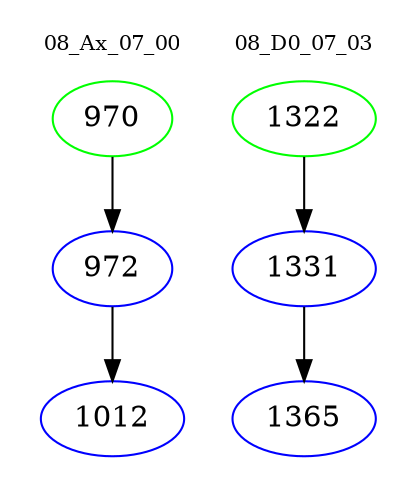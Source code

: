 digraph{
subgraph cluster_0 {
color = white
label = "08_Ax_07_00";
fontsize=10;
T0_970 [label="970", color="green"]
T0_970 -> T0_972 [color="black"]
T0_972 [label="972", color="blue"]
T0_972 -> T0_1012 [color="black"]
T0_1012 [label="1012", color="blue"]
}
subgraph cluster_1 {
color = white
label = "08_D0_07_03";
fontsize=10;
T1_1322 [label="1322", color="green"]
T1_1322 -> T1_1331 [color="black"]
T1_1331 [label="1331", color="blue"]
T1_1331 -> T1_1365 [color="black"]
T1_1365 [label="1365", color="blue"]
}
}
